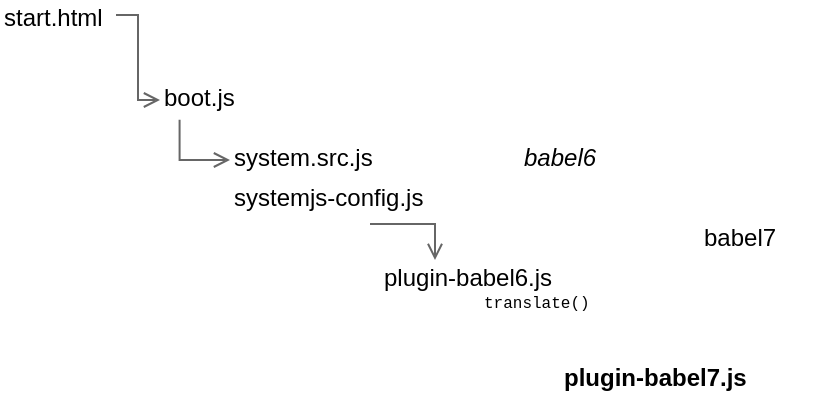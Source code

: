 <mxfile version="20.8.10" type="github">
  <diagram name="Page-1" id="97a40813-6b03-0c74-37c1-0168de264b11">
    <mxGraphModel dx="678" dy="425" grid="1" gridSize="10" guides="1" tooltips="1" connect="1" arrows="1" fold="1" page="1" pageScale="1" pageWidth="500" pageHeight="300" background="#ffffff" math="0" shadow="0">
      <root>
        <mxCell id="0" />
        <mxCell id="1" parent="0" />
        <mxCell id="xe1hFkzPnN5BGPbbmXnC-3" value="boot.js" style="text;strokeColor=none;fillColor=none;align=left;verticalAlign=top;spacingLeft=0;spacingRight=0;overflow=hidden;points=[[0,0.5],[1,0.5]];portConstraint=eastwest;rotatable=0;whiteSpace=wrap;html=1;spacing=2;spacingBottom=0;spacingTop=-5;" vertex="1" parent="1">
          <mxGeometry x="110" y="70" width="110" height="20" as="geometry" />
        </mxCell>
        <mxCell id="xe1hFkzPnN5BGPbbmXnC-4" value="start.html" style="text;strokeColor=none;fillColor=none;align=left;verticalAlign=top;spacingLeft=0;spacingRight=0;overflow=hidden;points=[[0,0.5],[1,0.5]];portConstraint=eastwest;rotatable=0;whiteSpace=wrap;html=1;labelPosition=center;verticalLabelPosition=middle;spacing=2;spacingBottom=0;spacingTop=-5;" vertex="1" parent="1">
          <mxGeometry x="30" y="30" width="58" height="15" as="geometry" />
        </mxCell>
        <mxCell id="xe1hFkzPnN5BGPbbmXnC-5" value="" style="endArrow=open;html=1;rounded=0;entryX=0;entryY=0.5;entryDx=0;entryDy=0;edgeStyle=orthogonalEdgeStyle;endFill=0;strokeColor=#666666;" edge="1" parent="1" source="xe1hFkzPnN5BGPbbmXnC-4" target="xe1hFkzPnN5BGPbbmXnC-3">
          <mxGeometry width="50" height="50" relative="1" as="geometry">
            <mxPoint x="200" y="150" as="sourcePoint" />
            <mxPoint x="250" y="100" as="targetPoint" />
          </mxGeometry>
        </mxCell>
        <mxCell id="xe1hFkzPnN5BGPbbmXnC-6" value="system.src.js" style="text;strokeColor=none;fillColor=none;align=left;verticalAlign=top;spacingLeft=0;spacingRight=0;overflow=hidden;points=[[0,0.5],[1,0.5]];portConstraint=eastwest;rotatable=0;whiteSpace=wrap;html=1;spacing=2;spacingBottom=0;spacingTop=-5;labelPosition=center;verticalLabelPosition=middle;horizontal=1;" vertex="1" parent="1">
          <mxGeometry x="145" y="100" width="145" height="20" as="geometry" />
        </mxCell>
        <mxCell id="xe1hFkzPnN5BGPbbmXnC-12" style="edgeStyle=orthogonalEdgeStyle;shape=connector;rounded=0;orthogonalLoop=1;jettySize=auto;html=1;exitX=0.5;exitY=1;exitDx=0;exitDy=0;entryX=0.25;entryY=0;entryDx=0;entryDy=0;labelBackgroundColor=default;strokeColor=#666666;fontFamily=Helvetica;fontSize=11;fontColor=default;endArrow=open;endFill=0;" edge="1" parent="1" source="xe1hFkzPnN5BGPbbmXnC-7" target="xe1hFkzPnN5BGPbbmXnC-10">
          <mxGeometry relative="1" as="geometry" />
        </mxCell>
        <mxCell id="xe1hFkzPnN5BGPbbmXnC-7" value="systemjs-config.js" style="text;whiteSpace=wrap;html=1;fontSize=12;fontFamily=Helvetica;fontColor=default;spacingLeft=0;spacingRight=0;spacing=2;spacingBottom=0;spacingTop=-5;" vertex="1" parent="1">
          <mxGeometry x="145" y="120" width="140" height="22" as="geometry" />
        </mxCell>
        <mxCell id="xe1hFkzPnN5BGPbbmXnC-8" value="" style="endArrow=open;html=1;rounded=0;edgeStyle=orthogonalEdgeStyle;endFill=0;exitX=0.089;exitY=0.996;exitDx=0;exitDy=0;exitPerimeter=0;strokeColor=#666666;" edge="1" parent="1" source="xe1hFkzPnN5BGPbbmXnC-3" target="xe1hFkzPnN5BGPbbmXnC-6">
          <mxGeometry width="50" height="50" relative="1" as="geometry">
            <mxPoint x="98" y="47.514" as="sourcePoint" />
            <mxPoint x="120" y="90" as="targetPoint" />
            <Array as="points">
              <mxPoint x="120" y="110" />
            </Array>
          </mxGeometry>
        </mxCell>
        <mxCell id="xe1hFkzPnN5BGPbbmXnC-10" value="plugin-babel6.js" style="text;whiteSpace=wrap;html=1;fontSize=12;fontFamily=Helvetica;fontColor=default;spacingLeft=0;spacingRight=0;spacing=2;spacingBottom=0;spacingTop=-5;" vertex="1" parent="1">
          <mxGeometry x="220" y="160" width="110" height="20" as="geometry" />
        </mxCell>
        <mxCell id="xe1hFkzPnN5BGPbbmXnC-11" value="plugin-babel7.js" style="text;whiteSpace=wrap;html=1;fontSize=12;fontFamily=Helvetica;fontColor=default;spacingLeft=0;spacingRight=0;spacing=2;spacingBottom=0;spacingTop=-5;fontStyle=1" vertex="1" parent="1">
          <mxGeometry x="310" y="210" width="130" height="20" as="geometry" />
        </mxCell>
        <mxCell id="xe1hFkzPnN5BGPbbmXnC-15" value="&lt;font face=&quot;Courier New&quot; style=&quot;font-size: 8px;&quot;&gt;translate()&lt;/font&gt;" style="text;whiteSpace=wrap;html=1;fontSize=8;fontFamily=Helvetica;fontColor=default;" vertex="1" parent="1">
          <mxGeometry x="270" y="170" width="70" height="20" as="geometry" />
        </mxCell>
        <mxCell id="xe1hFkzPnN5BGPbbmXnC-16" value="babel7" style="text;whiteSpace=wrap;html=1;fontSize=12;fontFamily=Helvetica;fontColor=default;spacingLeft=0;spacingRight=0;spacing=2;spacingBottom=0;spacingTop=-5;fontStyle=0;" vertex="1" parent="1">
          <mxGeometry x="380" y="140" width="60" height="30" as="geometry" />
        </mxCell>
        <mxCell id="xe1hFkzPnN5BGPbbmXnC-17" value="&lt;i&gt;babel6&lt;/i&gt;" style="text;whiteSpace=wrap;html=1;fontSize=12;fontFamily=Helvetica;fontColor=default;spacingLeft=0;spacingRight=0;spacing=2;spacingBottom=0;spacingTop=-5;fontStyle=0;" vertex="1" parent="1">
          <mxGeometry x="290" y="100" width="60" height="20" as="geometry" />
        </mxCell>
      </root>
    </mxGraphModel>
  </diagram>
</mxfile>
